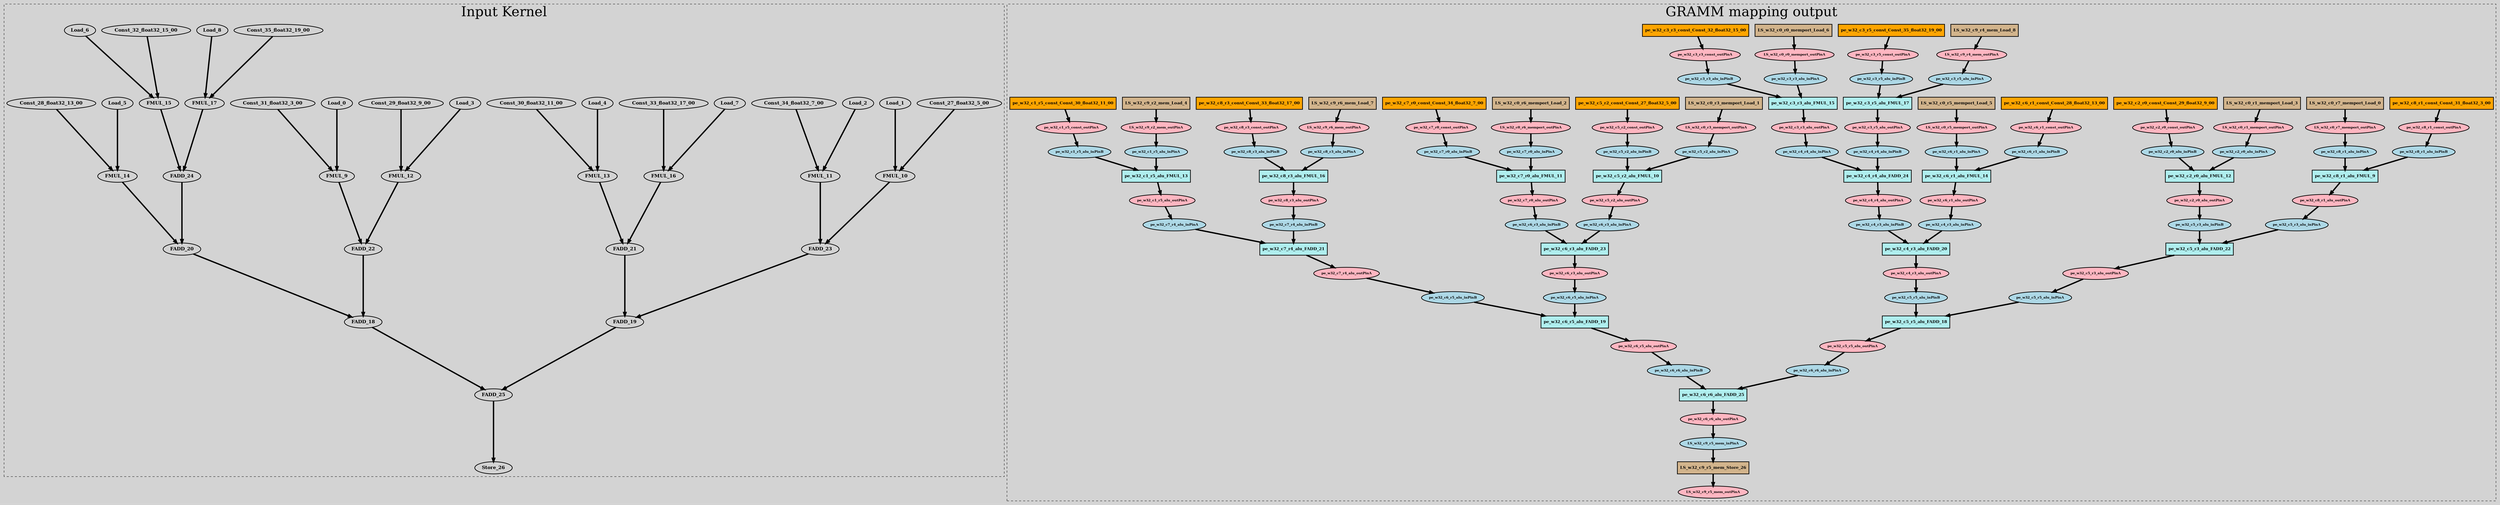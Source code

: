 digraph {
graph [bgcolor=lightgray];
 node [style=filled, fontname="times-bold", penwidth=2];
 edge [penwidth=4]; 
 splines=true; rankdir=TB;
subgraph cluster_1 {
 label = "Input Kernel"; fontsize = 40; style=dashed; 
 edge [minlen=3]
Const_27_float32_5_00;
Const_28_float32_13_00;
Const_29_float32_9_00;
Const_30_float32_11_00;
Const_31_float32_3_00;
Const_32_float32_15_00;
Const_33_float32_17_00;
Const_34_float32_7_00;
Const_35_float32_19_00;
FADD_18;
FADD_19;
FADD_20;
FADD_21;
FADD_22;
FADD_23;
FADD_24;
FADD_25;
FMUL_10;
FMUL_11;
FMUL_12;
FMUL_13;
FMUL_14;
FMUL_15;
FMUL_16;
FMUL_17;
FMUL_9;
Load_0;
Load_1;
Load_2;
Load_3;
Load_4;
Load_5;
Load_6;
Load_7;
Load_8;
Store_26;
  Load_0 -> FMUL_9;
  Load_1 -> FMUL_10;
  Load_2 -> FMUL_11;
  Load_3 -> FMUL_12;
  Load_4 -> FMUL_13;
  Load_5 -> FMUL_14;
  Load_6 -> FMUL_15;
  Load_7 -> FMUL_16;
  Load_8 -> FMUL_17;
  FMUL_9 -> FADD_22;
  FMUL_10 -> FADD_23;
  FMUL_11 -> FADD_23;
  FMUL_12 -> FADD_22;
  FMUL_13 -> FADD_21;
  FMUL_14 -> FADD_20;
  FMUL_15 -> FADD_24;
  FMUL_16 -> FADD_21;
  FMUL_17 -> FADD_24;
  FADD_25 -> Store_26;
  Const_27_float32_5_00 -> FMUL_10;
  Const_28_float32_13_00 -> FMUL_14;
  Const_29_float32_9_00 -> FMUL_12;
  Const_30_float32_11_00 -> FMUL_13;
  Const_31_float32_3_00 -> FMUL_9;
  Const_32_float32_15_00 -> FMUL_15;
  Const_33_float32_17_00 -> FMUL_16;
  Const_34_float32_7_00 -> FMUL_11;
  Const_35_float32_19_00 -> FMUL_17;
  FADD_24 -> FADD_20;
  FADD_23 -> FADD_19;
  FADD_22 -> FADD_18;
  FADD_21 -> FADD_19;
  FADD_20 -> FADD_18;
  FADD_19 -> FADD_25;
  FADD_18 -> FADD_25;
}
subgraph cluster_0 {
 label = "GRAMM mapping output"; fontsize = 40; style=dashed;
LS_w32_c0_r0_memport_Load_6 [shape="rectangle" width=0.5 fontsize=12 fillcolor="#D2B48C"]
LS_w32_c0_r0_memport_Load_6 -> LS_w32_c0_r0_memport_outPinA
pe_w32_c7_r4_alu_inPinB [shape="oval" width=0.1 fontsize=10 fillcolor="#ADD8E6"]
pe_w32_c7_r4_alu_outPinA [shape="oval" width=0.1 fontsize=10 fillcolor="#FFB6C1"]
pe_w32_c8_r1_const_Const_31_float32_3_00 [shape="rectangle" width=0.5 fontsize=12 fillcolor="#FFA500"]
pe_w32_c8_r1_const_Const_31_float32_3_00 -> pe_w32_c8_r1_const_outPinA
pe_w32_c8_r1_const_outPinA [shape="oval" width=0.1 fontsize=10 fillcolor="#FFB6C1"]
pe_w32_c8_r1_alu_FMUL_9 [shape="rectangle" width=0.5 fontsize=12 fillcolor="#AFEEEE"]
pe_w32_c8_r1_alu_FMUL_9 -> pe_w32_c8_r1_alu_outPinA
pe_w32_c8_r1_alu_inPinA -> pe_w32_c8_r1_alu_FMUL_9
pe_w32_c8_r1_alu_inPinB -> pe_w32_c8_r1_alu_FMUL_9
pe_w32_c8_r1_alu_inPinA [shape="oval" width=0.1 fontsize=10 fillcolor="#ADD8E6"]
pe_w32_c8_r1_alu_inPinB [shape="oval" width=0.1 fontsize=10 fillcolor="#ADD8E6"]
pe_w32_c8_r1_alu_outPinA [shape="oval" width=0.1 fontsize=10 fillcolor="#FFB6C1"]
LS_w32_c0_r3_memport_outPinA [shape="oval" width=0.1 fontsize=10 fillcolor="#FFB6C1"]
pe_w32_c8_r3_const_Const_33_float32_17_00 [shape="rectangle" width=0.5 fontsize=12 fillcolor="#FFA500"]
pe_w32_c8_r3_const_Const_33_float32_17_00 -> pe_w32_c8_r3_const_outPinA
pe_w32_c8_r3_const_outPinA [shape="oval" width=0.1 fontsize=10 fillcolor="#FFB6C1"]
pe_w32_c8_r3_alu_FMUL_16 [shape="rectangle" width=0.5 fontsize=12 fillcolor="#AFEEEE"]
pe_w32_c8_r3_alu_FMUL_16 -> pe_w32_c8_r3_alu_outPinA
pe_w32_c8_r3_alu_inPinA -> pe_w32_c8_r3_alu_FMUL_16
pe_w32_c8_r3_alu_inPinB -> pe_w32_c8_r3_alu_FMUL_16
pe_w32_c8_r3_alu_inPinA [shape="oval" width=0.1 fontsize=10 fillcolor="#ADD8E6"]
pe_w32_c8_r3_alu_inPinB [shape="oval" width=0.1 fontsize=10 fillcolor="#ADD8E6"]
pe_w32_c8_r3_alu_outPinA [shape="oval" width=0.1 fontsize=10 fillcolor="#FFB6C1"]
LS_w32_c0_r5_memport_Load_5 [shape="rectangle" width=0.5 fontsize=12 fillcolor="#D2B48C"]
LS_w32_c0_r5_memport_Load_5 -> LS_w32_c0_r5_memport_outPinA
pe_w32_c1_r5_const_Const_30_float32_11_00 [shape="rectangle" width=0.5 fontsize=12 fillcolor="#FFA500"]
pe_w32_c1_r5_const_Const_30_float32_11_00 -> pe_w32_c1_r5_const_outPinA
pe_w32_c1_r5_const_outPinA [shape="oval" width=0.1 fontsize=10 fillcolor="#FFB6C1"]
pe_w32_c1_r5_alu_FMUL_13 [shape="rectangle" width=0.5 fontsize=12 fillcolor="#AFEEEE"]
pe_w32_c1_r5_alu_FMUL_13 -> pe_w32_c1_r5_alu_outPinA
pe_w32_c1_r5_alu_inPinA -> pe_w32_c1_r5_alu_FMUL_13
pe_w32_c1_r5_alu_inPinB -> pe_w32_c1_r5_alu_FMUL_13
pe_w32_c1_r5_alu_inPinA [shape="oval" width=0.1 fontsize=10 fillcolor="#ADD8E6"]
pe_w32_c1_r5_alu_inPinB [shape="oval" width=0.1 fontsize=10 fillcolor="#ADD8E6"]
pe_w32_c1_r5_alu_outPinA [shape="oval" width=0.1 fontsize=10 fillcolor="#FFB6C1"]
LS_w32_c0_r5_memport_outPinA [shape="oval" width=0.1 fontsize=10 fillcolor="#FFB6C1"]
LS_w32_c0_r6_memport_Load_2 [shape="rectangle" width=0.5 fontsize=12 fillcolor="#D2B48C"]
LS_w32_c0_r6_memport_Load_2 -> LS_w32_c0_r6_memport_outPinA
LS_w32_c0_r0_memport_outPinA [shape="oval" width=0.1 fontsize=10 fillcolor="#FFB6C1"]
LS_w32_c0_r6_memport_outPinA [shape="oval" width=0.1 fontsize=10 fillcolor="#FFB6C1"]
pe_w32_c2_r0_const_Const_29_float32_9_00 [shape="rectangle" width=0.5 fontsize=12 fillcolor="#FFA500"]
pe_w32_c2_r0_const_Const_29_float32_9_00 -> pe_w32_c2_r0_const_outPinA
pe_w32_c2_r0_const_outPinA [shape="oval" width=0.1 fontsize=10 fillcolor="#FFB6C1"]
pe_w32_c2_r0_alu_FMUL_12 [shape="rectangle" width=0.5 fontsize=12 fillcolor="#AFEEEE"]
pe_w32_c2_r0_alu_FMUL_12 -> pe_w32_c2_r0_alu_outPinA
pe_w32_c2_r0_alu_inPinA -> pe_w32_c2_r0_alu_FMUL_12
pe_w32_c2_r0_alu_inPinB -> pe_w32_c2_r0_alu_FMUL_12
pe_w32_c2_r0_alu_inPinA [shape="oval" width=0.1 fontsize=10 fillcolor="#ADD8E6"]
pe_w32_c2_r0_alu_inPinB [shape="oval" width=0.1 fontsize=10 fillcolor="#ADD8E6"]
pe_w32_c2_r0_alu_outPinA [shape="oval" width=0.1 fontsize=10 fillcolor="#FFB6C1"]
LS_w32_c0_r7_memport_Load_0 [shape="rectangle" width=0.5 fontsize=12 fillcolor="#D2B48C"]
LS_w32_c0_r7_memport_Load_0 -> LS_w32_c0_r7_memport_outPinA
LS_w32_c0_r7_memport_outPinA [shape="oval" width=0.1 fontsize=10 fillcolor="#FFB6C1"]
LS_w32_c0_r1_memport_Load_3 [shape="rectangle" width=0.5 fontsize=12 fillcolor="#D2B48C"]
LS_w32_c0_r1_memport_Load_3 -> LS_w32_c0_r1_memport_outPinA
LS_w32_c9_r2_mem_Load_4 [shape="rectangle" width=0.5 fontsize=12 fillcolor="#D2B48C"]
LS_w32_c9_r2_mem_Load_4 -> LS_w32_c9_r2_mem_outPinA
LS_w32_c9_r2_mem_outPinA [shape="oval" width=0.1 fontsize=10 fillcolor="#FFB6C1"]
LS_w32_c9_r4_mem_Load_8 [shape="rectangle" width=0.5 fontsize=12 fillcolor="#D2B48C"]
LS_w32_c9_r4_mem_Load_8 -> LS_w32_c9_r4_mem_outPinA
LS_w32_c9_r4_mem_outPinA [shape="oval" width=0.1 fontsize=10 fillcolor="#FFB6C1"]
LS_w32_c9_r5_mem_Store_26 [shape="rectangle" width=0.5 fontsize=12 fillcolor="#D2B48C"]
LS_w32_c9_r5_mem_Store_26 -> LS_w32_c9_r5_mem_outPinA
LS_w32_c9_r5_mem_inPinA -> LS_w32_c9_r5_mem_Store_26
LS_w32_c9_r5_mem_inPinA [shape="oval" width=0.1 fontsize=10 fillcolor="#ADD8E6"]
pe_w32_c3_r3_const_Const_32_float32_15_00 [shape="rectangle" width=0.5 fontsize=12 fillcolor="#FFA500"]
pe_w32_c3_r3_const_Const_32_float32_15_00 -> pe_w32_c3_r3_const_outPinA
pe_w32_c3_r3_const_outPinA [shape="oval" width=0.1 fontsize=10 fillcolor="#FFB6C1"]
pe_w32_c3_r3_alu_FMUL_15 [shape="rectangle" width=0.5 fontsize=12 fillcolor="#AFEEEE"]
pe_w32_c3_r3_alu_FMUL_15 -> pe_w32_c3_r3_alu_outPinA
pe_w32_c3_r3_alu_inPinA -> pe_w32_c3_r3_alu_FMUL_15
pe_w32_c3_r3_alu_inPinB -> pe_w32_c3_r3_alu_FMUL_15
pe_w32_c3_r3_alu_inPinA [shape="oval" width=0.1 fontsize=10 fillcolor="#ADD8E6"]
pe_w32_c3_r3_alu_inPinB [shape="oval" width=0.1 fontsize=10 fillcolor="#ADD8E6"]
pe_w32_c3_r3_alu_outPinA [shape="oval" width=0.1 fontsize=10 fillcolor="#FFB6C1"]
LS_w32_c9_r5_mem_outPinA [shape="oval" width=0.1 fontsize=10 fillcolor="#FFB6C1"]
LS_w32_c9_r6_mem_Load_7 [shape="rectangle" width=0.5 fontsize=12 fillcolor="#D2B48C"]
LS_w32_c9_r6_mem_Load_7 -> LS_w32_c9_r6_mem_outPinA
pe_w32_c3_r5_const_Const_35_float32_19_00 [shape="rectangle" width=0.5 fontsize=12 fillcolor="#FFA500"]
pe_w32_c3_r5_const_Const_35_float32_19_00 -> pe_w32_c3_r5_const_outPinA
pe_w32_c3_r5_const_outPinA [shape="oval" width=0.1 fontsize=10 fillcolor="#FFB6C1"]
LS_w32_c9_r6_mem_outPinA [shape="oval" width=0.1 fontsize=10 fillcolor="#FFB6C1"]
pe_w32_c3_r5_alu_FMUL_17 [shape="rectangle" width=0.5 fontsize=12 fillcolor="#AFEEEE"]
pe_w32_c3_r5_alu_FMUL_17 -> pe_w32_c3_r5_alu_outPinA
pe_w32_c3_r5_alu_inPinA -> pe_w32_c3_r5_alu_FMUL_17
pe_w32_c3_r5_alu_inPinB -> pe_w32_c3_r5_alu_FMUL_17
pe_w32_c3_r5_alu_inPinA [shape="oval" width=0.1 fontsize=10 fillcolor="#ADD8E6"]
pe_w32_c3_r5_alu_inPinB [shape="oval" width=0.1 fontsize=10 fillcolor="#ADD8E6"]
pe_w32_c3_r5_alu_outPinA [shape="oval" width=0.1 fontsize=10 fillcolor="#FFB6C1"]
LS_w32_c0_r1_memport_outPinA [shape="oval" width=0.1 fontsize=10 fillcolor="#FFB6C1"]
pe_w32_c4_r3_alu_FADD_20 [shape="rectangle" width=0.5 fontsize=12 fillcolor="#AFEEEE"]
pe_w32_c4_r3_alu_FADD_20 -> pe_w32_c4_r3_alu_outPinA
pe_w32_c4_r3_alu_inPinA -> pe_w32_c4_r3_alu_FADD_20
pe_w32_c4_r3_alu_inPinB -> pe_w32_c4_r3_alu_FADD_20
pe_w32_c4_r3_alu_inPinA [shape="oval" width=0.1 fontsize=10 fillcolor="#ADD8E6"]
pe_w32_c4_r3_alu_inPinB [shape="oval" width=0.1 fontsize=10 fillcolor="#ADD8E6"]
pe_w32_c4_r3_alu_outPinA [shape="oval" width=0.1 fontsize=10 fillcolor="#FFB6C1"]
pe_w32_c4_r4_alu_FADD_24 [shape="rectangle" width=0.5 fontsize=12 fillcolor="#AFEEEE"]
pe_w32_c4_r4_alu_FADD_24 -> pe_w32_c4_r4_alu_outPinA
pe_w32_c4_r4_alu_inPinA -> pe_w32_c4_r4_alu_FADD_24
pe_w32_c4_r4_alu_inPinB -> pe_w32_c4_r4_alu_FADD_24
pe_w32_c4_r4_alu_inPinA [shape="oval" width=0.1 fontsize=10 fillcolor="#ADD8E6"]
pe_w32_c4_r4_alu_inPinB [shape="oval" width=0.1 fontsize=10 fillcolor="#ADD8E6"]
pe_w32_c4_r4_alu_outPinA [shape="oval" width=0.1 fontsize=10 fillcolor="#FFB6C1"]
pe_w32_c5_r2_const_Const_27_float32_5_00 [shape="rectangle" width=0.5 fontsize=12 fillcolor="#FFA500"]
pe_w32_c5_r2_const_Const_27_float32_5_00 -> pe_w32_c5_r2_const_outPinA
pe_w32_c5_r2_const_outPinA [shape="oval" width=0.1 fontsize=10 fillcolor="#FFB6C1"]
pe_w32_c5_r2_alu_FMUL_10 [shape="rectangle" width=0.5 fontsize=12 fillcolor="#AFEEEE"]
pe_w32_c5_r2_alu_FMUL_10 -> pe_w32_c5_r2_alu_outPinA
pe_w32_c5_r2_alu_inPinA -> pe_w32_c5_r2_alu_FMUL_10
pe_w32_c5_r2_alu_inPinB -> pe_w32_c5_r2_alu_FMUL_10
pe_w32_c5_r2_alu_inPinA [shape="oval" width=0.1 fontsize=10 fillcolor="#ADD8E6"]
pe_w32_c5_r2_alu_inPinB [shape="oval" width=0.1 fontsize=10 fillcolor="#ADD8E6"]
pe_w32_c5_r2_alu_outPinA [shape="oval" width=0.1 fontsize=10 fillcolor="#FFB6C1"]
pe_w32_c5_r3_alu_FADD_22 [shape="rectangle" width=0.5 fontsize=12 fillcolor="#AFEEEE"]
pe_w32_c5_r3_alu_FADD_22 -> pe_w32_c5_r3_alu_outPinA
pe_w32_c5_r3_alu_inPinA -> pe_w32_c5_r3_alu_FADD_22
pe_w32_c5_r3_alu_inPinB -> pe_w32_c5_r3_alu_FADD_22
pe_w32_c5_r3_alu_inPinA [shape="oval" width=0.1 fontsize=10 fillcolor="#ADD8E6"]
pe_w32_c5_r3_alu_inPinB [shape="oval" width=0.1 fontsize=10 fillcolor="#ADD8E6"]
pe_w32_c5_r3_alu_outPinA [shape="oval" width=0.1 fontsize=10 fillcolor="#FFB6C1"]
pe_w32_c5_r5_alu_FADD_18 [shape="rectangle" width=0.5 fontsize=12 fillcolor="#AFEEEE"]
pe_w32_c5_r5_alu_FADD_18 -> pe_w32_c5_r5_alu_outPinA
pe_w32_c5_r5_alu_inPinA -> pe_w32_c5_r5_alu_FADD_18
pe_w32_c5_r5_alu_inPinB -> pe_w32_c5_r5_alu_FADD_18
pe_w32_c5_r5_alu_inPinA [shape="oval" width=0.1 fontsize=10 fillcolor="#ADD8E6"]
pe_w32_c5_r5_alu_inPinB [shape="oval" width=0.1 fontsize=10 fillcolor="#ADD8E6"]
pe_w32_c5_r5_alu_outPinA [shape="oval" width=0.1 fontsize=10 fillcolor="#FFB6C1"]
pe_w32_c6_r1_const_Const_28_float32_13_00 [shape="rectangle" width=0.5 fontsize=12 fillcolor="#FFA500"]
pe_w32_c6_r1_const_Const_28_float32_13_00 -> pe_w32_c6_r1_const_outPinA
pe_w32_c6_r1_const_outPinA [shape="oval" width=0.1 fontsize=10 fillcolor="#FFB6C1"]
pe_w32_c6_r1_alu_FMUL_14 [shape="rectangle" width=0.5 fontsize=12 fillcolor="#AFEEEE"]
pe_w32_c6_r1_alu_FMUL_14 -> pe_w32_c6_r1_alu_outPinA
pe_w32_c6_r1_alu_inPinA -> pe_w32_c6_r1_alu_FMUL_14
pe_w32_c6_r1_alu_inPinB -> pe_w32_c6_r1_alu_FMUL_14
pe_w32_c6_r1_alu_inPinA [shape="oval" width=0.1 fontsize=10 fillcolor="#ADD8E6"]
pe_w32_c6_r1_alu_inPinB [shape="oval" width=0.1 fontsize=10 fillcolor="#ADD8E6"]
pe_w32_c6_r1_alu_outPinA [shape="oval" width=0.1 fontsize=10 fillcolor="#FFB6C1"]
pe_w32_c6_r3_alu_FADD_23 [shape="rectangle" width=0.5 fontsize=12 fillcolor="#AFEEEE"]
pe_w32_c6_r3_alu_FADD_23 -> pe_w32_c6_r3_alu_outPinA
pe_w32_c6_r3_alu_inPinA -> pe_w32_c6_r3_alu_FADD_23
pe_w32_c6_r3_alu_inPinB -> pe_w32_c6_r3_alu_FADD_23
pe_w32_c6_r3_alu_inPinA [shape="oval" width=0.1 fontsize=10 fillcolor="#ADD8E6"]
pe_w32_c6_r3_alu_inPinB [shape="oval" width=0.1 fontsize=10 fillcolor="#ADD8E6"]
pe_w32_c6_r3_alu_outPinA [shape="oval" width=0.1 fontsize=10 fillcolor="#FFB6C1"]
pe_w32_c6_r5_alu_FADD_19 [shape="rectangle" width=0.5 fontsize=12 fillcolor="#AFEEEE"]
pe_w32_c6_r5_alu_FADD_19 -> pe_w32_c6_r5_alu_outPinA
pe_w32_c6_r5_alu_inPinA -> pe_w32_c6_r5_alu_FADD_19
pe_w32_c6_r5_alu_inPinB -> pe_w32_c6_r5_alu_FADD_19
pe_w32_c6_r5_alu_inPinA [shape="oval" width=0.1 fontsize=10 fillcolor="#ADD8E6"]
pe_w32_c6_r5_alu_inPinB [shape="oval" width=0.1 fontsize=10 fillcolor="#ADD8E6"]
pe_w32_c6_r5_alu_outPinA [shape="oval" width=0.1 fontsize=10 fillcolor="#FFB6C1"]
pe_w32_c6_r6_alu_FADD_25 [shape="rectangle" width=0.5 fontsize=12 fillcolor="#AFEEEE"]
pe_w32_c6_r6_alu_FADD_25 -> pe_w32_c6_r6_alu_outPinA
pe_w32_c6_r6_alu_inPinA -> pe_w32_c6_r6_alu_FADD_25
pe_w32_c6_r6_alu_inPinB -> pe_w32_c6_r6_alu_FADD_25
pe_w32_c6_r6_alu_inPinA [shape="oval" width=0.1 fontsize=10 fillcolor="#ADD8E6"]
pe_w32_c6_r6_alu_inPinB [shape="oval" width=0.1 fontsize=10 fillcolor="#ADD8E6"]
pe_w32_c6_r6_alu_outPinA [shape="oval" width=0.1 fontsize=10 fillcolor="#FFB6C1"]
LS_w32_c0_r3_memport_Load_1 [shape="rectangle" width=0.5 fontsize=12 fillcolor="#D2B48C"]
LS_w32_c0_r3_memport_Load_1 -> LS_w32_c0_r3_memport_outPinA
pe_w32_c7_r0_const_Const_34_float32_7_00 [shape="rectangle" width=0.5 fontsize=12 fillcolor="#FFA500"]
pe_w32_c7_r0_const_Const_34_float32_7_00 -> pe_w32_c7_r0_const_outPinA
pe_w32_c7_r0_const_outPinA [shape="oval" width=0.1 fontsize=10 fillcolor="#FFB6C1"]
pe_w32_c7_r0_alu_FMUL_11 [shape="rectangle" width=0.5 fontsize=12 fillcolor="#AFEEEE"]
pe_w32_c7_r0_alu_FMUL_11 -> pe_w32_c7_r0_alu_outPinA
pe_w32_c7_r0_alu_inPinA -> pe_w32_c7_r0_alu_FMUL_11
pe_w32_c7_r0_alu_inPinB -> pe_w32_c7_r0_alu_FMUL_11
pe_w32_c7_r0_alu_inPinA [shape="oval" width=0.1 fontsize=10 fillcolor="#ADD8E6"]
pe_w32_c7_r0_alu_inPinB [shape="oval" width=0.1 fontsize=10 fillcolor="#ADD8E6"]
pe_w32_c7_r0_alu_outPinA [shape="oval" width=0.1 fontsize=10 fillcolor="#FFB6C1"]
pe_w32_c7_r4_alu_FADD_21 [shape="rectangle" width=0.5 fontsize=12 fillcolor="#AFEEEE"]
pe_w32_c7_r4_alu_FADD_21 -> pe_w32_c7_r4_alu_outPinA
pe_w32_c7_r4_alu_inPinA -> pe_w32_c7_r4_alu_FADD_21
pe_w32_c7_r4_alu_inPinB -> pe_w32_c7_r4_alu_FADD_21
pe_w32_c7_r4_alu_inPinA [shape="oval" width=0.1 fontsize=10 fillcolor="#ADD8E6"]
pe_w32_c5_r2_const_outPinA -> pe_w32_c5_r2_alu_inPinB
pe_w32_c6_r1_const_outPinA -> pe_w32_c6_r1_alu_inPinB
pe_w32_c2_r0_const_outPinA -> pe_w32_c2_r0_alu_inPinB
pe_w32_c1_r5_const_outPinA -> pe_w32_c1_r5_alu_inPinB
pe_w32_c8_r1_const_outPinA -> pe_w32_c8_r1_alu_inPinB
pe_w32_c3_r3_const_outPinA -> pe_w32_c3_r3_alu_inPinB
pe_w32_c8_r3_const_outPinA -> pe_w32_c8_r3_alu_inPinB
pe_w32_c7_r0_const_outPinA -> pe_w32_c7_r0_alu_inPinB
pe_w32_c3_r5_const_outPinA -> pe_w32_c3_r5_alu_inPinB
pe_w32_c5_r5_alu_outPinA -> pe_w32_c6_r6_alu_inPinA
pe_w32_c6_r5_alu_outPinA -> pe_w32_c6_r6_alu_inPinB
pe_w32_c4_r3_alu_outPinA -> pe_w32_c5_r5_alu_inPinB
pe_w32_c7_r4_alu_outPinA -> pe_w32_c6_r5_alu_inPinB
pe_w32_c5_r3_alu_outPinA -> pe_w32_c5_r5_alu_inPinA
pe_w32_c6_r3_alu_outPinA -> pe_w32_c6_r5_alu_inPinA
pe_w32_c4_r4_alu_outPinA -> pe_w32_c4_r3_alu_inPinB
pe_w32_c6_r6_alu_outPinA -> LS_w32_c9_r5_mem_inPinA
pe_w32_c5_r2_alu_outPinA -> pe_w32_c6_r3_alu_inPinA
pe_w32_c7_r0_alu_outPinA -> pe_w32_c6_r3_alu_inPinB
pe_w32_c2_r0_alu_outPinA -> pe_w32_c5_r3_alu_inPinB
pe_w32_c1_r5_alu_outPinA -> pe_w32_c7_r4_alu_inPinA
pe_w32_c6_r1_alu_outPinA -> pe_w32_c4_r3_alu_inPinA
pe_w32_c3_r3_alu_outPinA -> pe_w32_c4_r4_alu_inPinA
pe_w32_c8_r3_alu_outPinA -> pe_w32_c7_r4_alu_inPinB
pe_w32_c3_r5_alu_outPinA -> pe_w32_c4_r4_alu_inPinB
pe_w32_c8_r1_alu_outPinA -> pe_w32_c5_r3_alu_inPinA
LS_w32_c0_r7_memport_outPinA -> pe_w32_c8_r1_alu_inPinA
LS_w32_c0_r3_memport_outPinA -> pe_w32_c5_r2_alu_inPinA
LS_w32_c0_r6_memport_outPinA -> pe_w32_c7_r0_alu_inPinA
LS_w32_c0_r1_memport_outPinA -> pe_w32_c2_r0_alu_inPinA
LS_w32_c9_r2_mem_outPinA -> pe_w32_c1_r5_alu_inPinA
LS_w32_c0_r5_memport_outPinA -> pe_w32_c6_r1_alu_inPinA
LS_w32_c0_r0_memport_outPinA -> pe_w32_c3_r3_alu_inPinA
LS_w32_c9_r6_mem_outPinA -> pe_w32_c8_r3_alu_inPinA
LS_w32_c9_r4_mem_outPinA -> pe_w32_c3_r5_alu_inPinA
}
}
